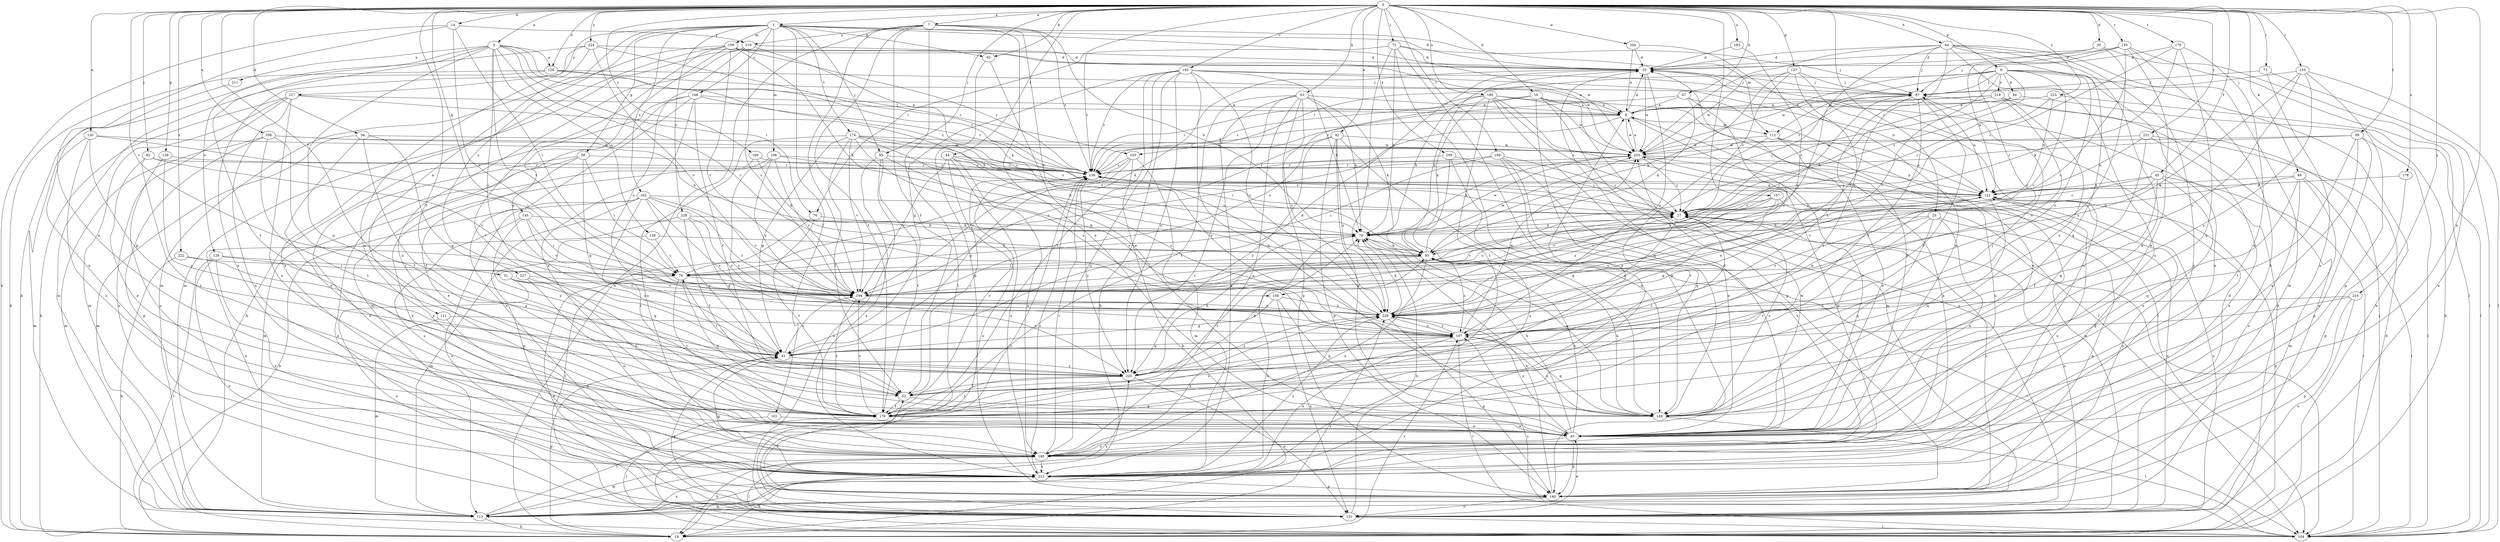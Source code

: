 strict digraph  {
0;
1;
3;
6;
7;
8;
14;
16;
18;
25;
27;
30;
34;
35;
42;
43;
44;
45;
51;
52;
58;
61;
63;
64;
67;
70;
72;
73;
76;
79;
82;
85;
87;
89;
92;
94;
95;
99;
101;
103;
104;
108;
109;
112;
113;
120;
121;
122;
126;
128;
129;
131;
137;
139;
140;
145;
149;
150;
155;
157;
158;
159;
160;
162;
166;
167;
169;
170;
174;
176;
178;
180;
183;
185;
193;
194;
200;
203;
208;
209;
211;
212;
216;
217;
218;
219;
220;
221;
222;
223;
224;
227;
228;
229;
0 -> 1  [label=a];
0 -> 3  [label=a];
0 -> 6  [label=a];
0 -> 7  [label=a];
0 -> 14  [label=b];
0 -> 16  [label=b];
0 -> 25  [label=c];
0 -> 30  [label=d];
0 -> 34  [label=d];
0 -> 42  [label=e];
0 -> 43  [label=e];
0 -> 44  [label=f];
0 -> 45  [label=f];
0 -> 51  [label=f];
0 -> 52  [label=f];
0 -> 63  [label=h];
0 -> 64  [label=h];
0 -> 67  [label=h];
0 -> 72  [label=i];
0 -> 73  [label=i];
0 -> 76  [label=i];
0 -> 82  [label=j];
0 -> 85  [label=j];
0 -> 89  [label=k];
0 -> 92  [label=k];
0 -> 99  [label=l];
0 -> 120  [label=n];
0 -> 126  [label=o];
0 -> 137  [label=p];
0 -> 139  [label=p];
0 -> 145  [label=q];
0 -> 150  [label=r];
0 -> 155  [label=r];
0 -> 157  [label=r];
0 -> 160  [label=s];
0 -> 169  [label=t];
0 -> 170  [label=t];
0 -> 178  [label=u];
0 -> 180  [label=u];
0 -> 183  [label=u];
0 -> 193  [label=v];
0 -> 194  [label=v];
0 -> 200  [label=w];
0 -> 208  [label=x];
0 -> 209  [label=x];
0 -> 216  [label=y];
0 -> 221  [label=z];
0 -> 222  [label=z];
0 -> 223  [label=z];
0 -> 224  [label=z];
1 -> 35  [label=d];
1 -> 58  [label=g];
1 -> 85  [label=j];
1 -> 92  [label=k];
1 -> 101  [label=l];
1 -> 108  [label=m];
1 -> 109  [label=m];
1 -> 112  [label=m];
1 -> 121  [label=n];
1 -> 162  [label=s];
1 -> 166  [label=s];
1 -> 174  [label=t];
1 -> 203  [label=w];
1 -> 217  [label=y];
1 -> 227  [label=z];
1 -> 228  [label=z];
3 -> 27  [label=c];
3 -> 76  [label=i];
3 -> 103  [label=l];
3 -> 126  [label=o];
3 -> 128  [label=o];
3 -> 129  [label=o];
3 -> 149  [label=q];
3 -> 158  [label=r];
3 -> 176  [label=t];
3 -> 194  [label=v];
3 -> 211  [label=x];
3 -> 229  [label=z];
6 -> 18  [label=b];
6 -> 27  [label=c];
6 -> 87  [label=j];
6 -> 94  [label=k];
6 -> 103  [label=l];
6 -> 112  [label=m];
6 -> 158  [label=r];
6 -> 167  [label=s];
6 -> 185  [label=u];
6 -> 194  [label=v];
6 -> 203  [label=w];
6 -> 218  [label=y];
7 -> 18  [label=b];
7 -> 43  [label=e];
7 -> 52  [label=f];
7 -> 70  [label=h];
7 -> 104  [label=l];
7 -> 159  [label=r];
7 -> 167  [label=s];
7 -> 176  [label=t];
7 -> 194  [label=v];
7 -> 219  [label=y];
8 -> 35  [label=d];
8 -> 43  [label=e];
8 -> 79  [label=i];
8 -> 112  [label=m];
8 -> 159  [label=r];
8 -> 203  [label=w];
14 -> 18  [label=b];
14 -> 43  [label=e];
14 -> 79  [label=i];
14 -> 194  [label=v];
14 -> 219  [label=y];
16 -> 8  [label=a];
16 -> 104  [label=l];
16 -> 113  [label=m];
16 -> 131  [label=o];
16 -> 149  [label=q];
16 -> 159  [label=r];
16 -> 194  [label=v];
18 -> 35  [label=d];
18 -> 61  [label=g];
18 -> 122  [label=n];
18 -> 167  [label=s];
18 -> 229  [label=z];
25 -> 43  [label=e];
25 -> 70  [label=h];
25 -> 140  [label=p];
25 -> 149  [label=q];
25 -> 176  [label=t];
25 -> 229  [label=z];
27 -> 70  [label=h];
27 -> 87  [label=j];
27 -> 104  [label=l];
27 -> 131  [label=o];
27 -> 167  [label=s];
27 -> 194  [label=v];
30 -> 35  [label=d];
30 -> 87  [label=j];
30 -> 131  [label=o];
30 -> 194  [label=v];
34 -> 43  [label=e];
34 -> 52  [label=f];
34 -> 61  [label=g];
34 -> 113  [label=m];
34 -> 203  [label=w];
35 -> 87  [label=j];
35 -> 95  [label=k];
35 -> 167  [label=s];
35 -> 203  [label=w];
42 -> 43  [label=e];
42 -> 140  [label=p];
42 -> 149  [label=q];
42 -> 194  [label=v];
42 -> 203  [label=w];
42 -> 220  [label=y];
42 -> 229  [label=z];
43 -> 35  [label=d];
43 -> 70  [label=h];
43 -> 95  [label=k];
43 -> 140  [label=p];
43 -> 185  [label=u];
43 -> 203  [label=w];
43 -> 229  [label=z];
44 -> 27  [label=c];
44 -> 131  [label=o];
44 -> 159  [label=r];
44 -> 167  [label=s];
44 -> 185  [label=u];
44 -> 194  [label=v];
44 -> 212  [label=x];
45 -> 27  [label=c];
45 -> 43  [label=e];
45 -> 52  [label=f];
45 -> 104  [label=l];
45 -> 122  [label=n];
45 -> 194  [label=v];
51 -> 61  [label=g];
51 -> 131  [label=o];
51 -> 194  [label=v];
51 -> 229  [label=z];
52 -> 27  [label=c];
52 -> 87  [label=j];
52 -> 149  [label=q];
52 -> 159  [label=r];
52 -> 176  [label=t];
58 -> 43  [label=e];
58 -> 61  [label=g];
58 -> 79  [label=i];
58 -> 131  [label=o];
58 -> 159  [label=r];
58 -> 212  [label=x];
61 -> 35  [label=d];
61 -> 194  [label=v];
61 -> 220  [label=y];
63 -> 8  [label=a];
63 -> 70  [label=h];
63 -> 95  [label=k];
63 -> 140  [label=p];
63 -> 176  [label=t];
63 -> 185  [label=u];
63 -> 212  [label=x];
63 -> 220  [label=y];
63 -> 229  [label=z];
64 -> 35  [label=d];
64 -> 43  [label=e];
64 -> 79  [label=i];
64 -> 87  [label=j];
64 -> 113  [label=m];
64 -> 149  [label=q];
64 -> 185  [label=u];
64 -> 203  [label=w];
64 -> 212  [label=x];
64 -> 229  [label=z];
67 -> 8  [label=a];
67 -> 43  [label=e];
67 -> 95  [label=k];
67 -> 159  [label=r];
67 -> 229  [label=z];
70 -> 95  [label=k];
70 -> 149  [label=q];
70 -> 176  [label=t];
70 -> 203  [label=w];
72 -> 35  [label=d];
72 -> 70  [label=h];
72 -> 87  [label=j];
72 -> 140  [label=p];
72 -> 159  [label=r];
72 -> 212  [label=x];
72 -> 229  [label=z];
73 -> 87  [label=j];
73 -> 104  [label=l];
73 -> 185  [label=u];
76 -> 70  [label=h];
76 -> 104  [label=l];
76 -> 176  [label=t];
79 -> 35  [label=d];
79 -> 87  [label=j];
79 -> 131  [label=o];
79 -> 149  [label=q];
79 -> 176  [label=t];
79 -> 194  [label=v];
82 -> 43  [label=e];
82 -> 159  [label=r];
82 -> 176  [label=t];
82 -> 194  [label=v];
85 -> 131  [label=o];
85 -> 159  [label=r];
85 -> 167  [label=s];
85 -> 176  [label=t];
85 -> 212  [label=x];
87 -> 8  [label=a];
87 -> 52  [label=f];
87 -> 122  [label=n];
87 -> 167  [label=s];
87 -> 220  [label=y];
89 -> 70  [label=h];
89 -> 104  [label=l];
89 -> 113  [label=m];
89 -> 122  [label=n];
89 -> 149  [label=q];
89 -> 212  [label=x];
92 -> 43  [label=e];
92 -> 140  [label=p];
94 -> 8  [label=a];
94 -> 18  [label=b];
94 -> 27  [label=c];
95 -> 79  [label=i];
95 -> 104  [label=l];
95 -> 167  [label=s];
95 -> 185  [label=u];
95 -> 194  [label=v];
95 -> 203  [label=w];
99 -> 43  [label=e];
99 -> 104  [label=l];
99 -> 140  [label=p];
99 -> 159  [label=r];
99 -> 176  [label=t];
99 -> 203  [label=w];
101 -> 43  [label=e];
101 -> 104  [label=l];
103 -> 18  [label=b];
103 -> 61  [label=g];
103 -> 113  [label=m];
103 -> 159  [label=r];
103 -> 194  [label=v];
104 -> 87  [label=j];
104 -> 167  [label=s];
108 -> 27  [label=c];
108 -> 159  [label=r];
108 -> 194  [label=v];
108 -> 212  [label=x];
108 -> 220  [label=y];
108 -> 229  [label=z];
109 -> 35  [label=d];
109 -> 61  [label=g];
109 -> 95  [label=k];
109 -> 113  [label=m];
109 -> 159  [label=r];
109 -> 176  [label=t];
109 -> 194  [label=v];
109 -> 203  [label=w];
109 -> 212  [label=x];
112 -> 43  [label=e];
112 -> 122  [label=n];
112 -> 176  [label=t];
112 -> 185  [label=u];
112 -> 203  [label=w];
113 -> 18  [label=b];
113 -> 70  [label=h];
113 -> 176  [label=t];
113 -> 212  [label=x];
113 -> 220  [label=y];
120 -> 61  [label=g];
120 -> 79  [label=i];
120 -> 113  [label=m];
120 -> 185  [label=u];
120 -> 203  [label=w];
121 -> 113  [label=m];
121 -> 167  [label=s];
121 -> 185  [label=u];
122 -> 27  [label=c];
122 -> 131  [label=o];
122 -> 149  [label=q];
122 -> 159  [label=r];
122 -> 194  [label=v];
122 -> 212  [label=x];
126 -> 8  [label=a];
126 -> 18  [label=b];
126 -> 87  [label=j];
126 -> 113  [label=m];
126 -> 159  [label=r];
128 -> 79  [label=i];
128 -> 95  [label=k];
128 -> 212  [label=x];
129 -> 61  [label=g];
129 -> 79  [label=i];
129 -> 104  [label=l];
129 -> 131  [label=o];
129 -> 212  [label=x];
131 -> 35  [label=d];
131 -> 43  [label=e];
131 -> 61  [label=g];
131 -> 70  [label=h];
131 -> 104  [label=l];
131 -> 159  [label=r];
137 -> 27  [label=c];
137 -> 87  [label=j];
137 -> 95  [label=k];
137 -> 176  [label=t];
137 -> 185  [label=u];
137 -> 203  [label=w];
139 -> 159  [label=r];
139 -> 185  [label=u];
139 -> 220  [label=y];
140 -> 27  [label=c];
140 -> 52  [label=f];
140 -> 70  [label=h];
140 -> 113  [label=m];
140 -> 122  [label=n];
140 -> 131  [label=o];
145 -> 70  [label=h];
145 -> 79  [label=i];
145 -> 185  [label=u];
145 -> 194  [label=v];
145 -> 220  [label=y];
149 -> 27  [label=c];
149 -> 95  [label=k];
149 -> 104  [label=l];
149 -> 167  [label=s];
150 -> 35  [label=d];
150 -> 43  [label=e];
150 -> 104  [label=l];
150 -> 122  [label=n];
150 -> 212  [label=x];
150 -> 220  [label=y];
150 -> 229  [label=z];
155 -> 87  [label=j];
155 -> 104  [label=l];
155 -> 140  [label=p];
155 -> 167  [label=s];
155 -> 194  [label=v];
155 -> 220  [label=y];
157 -> 27  [label=c];
157 -> 61  [label=g];
157 -> 95  [label=k];
157 -> 131  [label=o];
157 -> 194  [label=v];
157 -> 229  [label=z];
158 -> 61  [label=g];
158 -> 131  [label=o];
158 -> 149  [label=q];
158 -> 229  [label=z];
159 -> 122  [label=n];
159 -> 220  [label=y];
160 -> 95  [label=k];
160 -> 113  [label=m];
160 -> 159  [label=r];
162 -> 18  [label=b];
162 -> 27  [label=c];
162 -> 131  [label=o];
162 -> 140  [label=p];
162 -> 167  [label=s];
162 -> 176  [label=t];
162 -> 194  [label=v];
162 -> 220  [label=y];
162 -> 229  [label=z];
166 -> 8  [label=a];
166 -> 18  [label=b];
166 -> 43  [label=e];
166 -> 52  [label=f];
166 -> 113  [label=m];
166 -> 131  [label=o];
166 -> 159  [label=r];
167 -> 61  [label=g];
167 -> 104  [label=l];
167 -> 122  [label=n];
167 -> 149  [label=q];
167 -> 203  [label=w];
167 -> 212  [label=x];
167 -> 229  [label=z];
169 -> 27  [label=c];
169 -> 43  [label=e];
169 -> 79  [label=i];
169 -> 149  [label=q];
169 -> 159  [label=r];
169 -> 212  [label=x];
170 -> 27  [label=c];
170 -> 35  [label=d];
170 -> 43  [label=e];
170 -> 95  [label=k];
170 -> 149  [label=q];
174 -> 27  [label=c];
174 -> 52  [label=f];
174 -> 61  [label=g];
174 -> 95  [label=k];
174 -> 122  [label=n];
174 -> 167  [label=s];
174 -> 185  [label=u];
174 -> 194  [label=v];
174 -> 203  [label=w];
176 -> 8  [label=a];
176 -> 43  [label=e];
176 -> 159  [label=r];
176 -> 167  [label=s];
176 -> 194  [label=v];
178 -> 122  [label=n];
178 -> 140  [label=p];
180 -> 8  [label=a];
180 -> 27  [label=c];
180 -> 70  [label=h];
180 -> 95  [label=k];
180 -> 104  [label=l];
180 -> 140  [label=p];
180 -> 159  [label=r];
180 -> 176  [label=t];
180 -> 203  [label=w];
183 -> 35  [label=d];
183 -> 229  [label=z];
185 -> 18  [label=b];
185 -> 35  [label=d];
185 -> 104  [label=l];
185 -> 113  [label=m];
185 -> 159  [label=r];
185 -> 203  [label=w];
185 -> 212  [label=x];
185 -> 229  [label=z];
193 -> 18  [label=b];
193 -> 61  [label=g];
193 -> 70  [label=h];
193 -> 87  [label=j];
193 -> 122  [label=n];
193 -> 149  [label=q];
193 -> 159  [label=r];
193 -> 176  [label=t];
193 -> 185  [label=u];
193 -> 220  [label=y];
193 -> 229  [label=z];
194 -> 27  [label=c];
194 -> 176  [label=t];
194 -> 229  [label=z];
200 -> 8  [label=a];
200 -> 35  [label=d];
200 -> 43  [label=e];
203 -> 8  [label=a];
203 -> 27  [label=c];
203 -> 70  [label=h];
203 -> 122  [label=n];
203 -> 131  [label=o];
203 -> 159  [label=r];
208 -> 52  [label=f];
208 -> 70  [label=h];
208 -> 113  [label=m];
208 -> 140  [label=p];
208 -> 176  [label=t];
208 -> 203  [label=w];
209 -> 27  [label=c];
209 -> 149  [label=q];
209 -> 159  [label=r];
209 -> 212  [label=x];
211 -> 185  [label=u];
212 -> 8  [label=a];
212 -> 18  [label=b];
212 -> 61  [label=g];
212 -> 140  [label=p];
212 -> 159  [label=r];
212 -> 229  [label=z];
216 -> 61  [label=g];
216 -> 131  [label=o];
216 -> 140  [label=p];
216 -> 229  [label=z];
217 -> 8  [label=a];
217 -> 18  [label=b];
217 -> 70  [label=h];
217 -> 113  [label=m];
217 -> 131  [label=o];
217 -> 185  [label=u];
217 -> 212  [label=x];
218 -> 8  [label=a];
218 -> 70  [label=h];
218 -> 131  [label=o];
218 -> 159  [label=r];
218 -> 167  [label=s];
218 -> 220  [label=y];
219 -> 35  [label=d];
219 -> 95  [label=k];
219 -> 113  [label=m];
219 -> 167  [label=s];
219 -> 185  [label=u];
219 -> 194  [label=v];
220 -> 52  [label=f];
220 -> 70  [label=h];
220 -> 79  [label=i];
220 -> 95  [label=k];
220 -> 131  [label=o];
220 -> 176  [label=t];
220 -> 229  [label=z];
221 -> 18  [label=b];
221 -> 122  [label=n];
221 -> 149  [label=q];
221 -> 203  [label=w];
221 -> 212  [label=x];
222 -> 18  [label=b];
222 -> 79  [label=i];
222 -> 220  [label=y];
223 -> 8  [label=a];
223 -> 27  [label=c];
223 -> 104  [label=l];
223 -> 122  [label=n];
224 -> 18  [label=b];
224 -> 35  [label=d];
224 -> 43  [label=e];
224 -> 159  [label=r];
224 -> 194  [label=v];
224 -> 212  [label=x];
227 -> 176  [label=t];
227 -> 185  [label=u];
227 -> 194  [label=v];
228 -> 52  [label=f];
228 -> 61  [label=g];
228 -> 70  [label=h];
228 -> 113  [label=m];
228 -> 229  [label=z];
229 -> 27  [label=c];
229 -> 70  [label=h];
229 -> 122  [label=n];
229 -> 140  [label=p];
229 -> 159  [label=r];
229 -> 167  [label=s];
}
